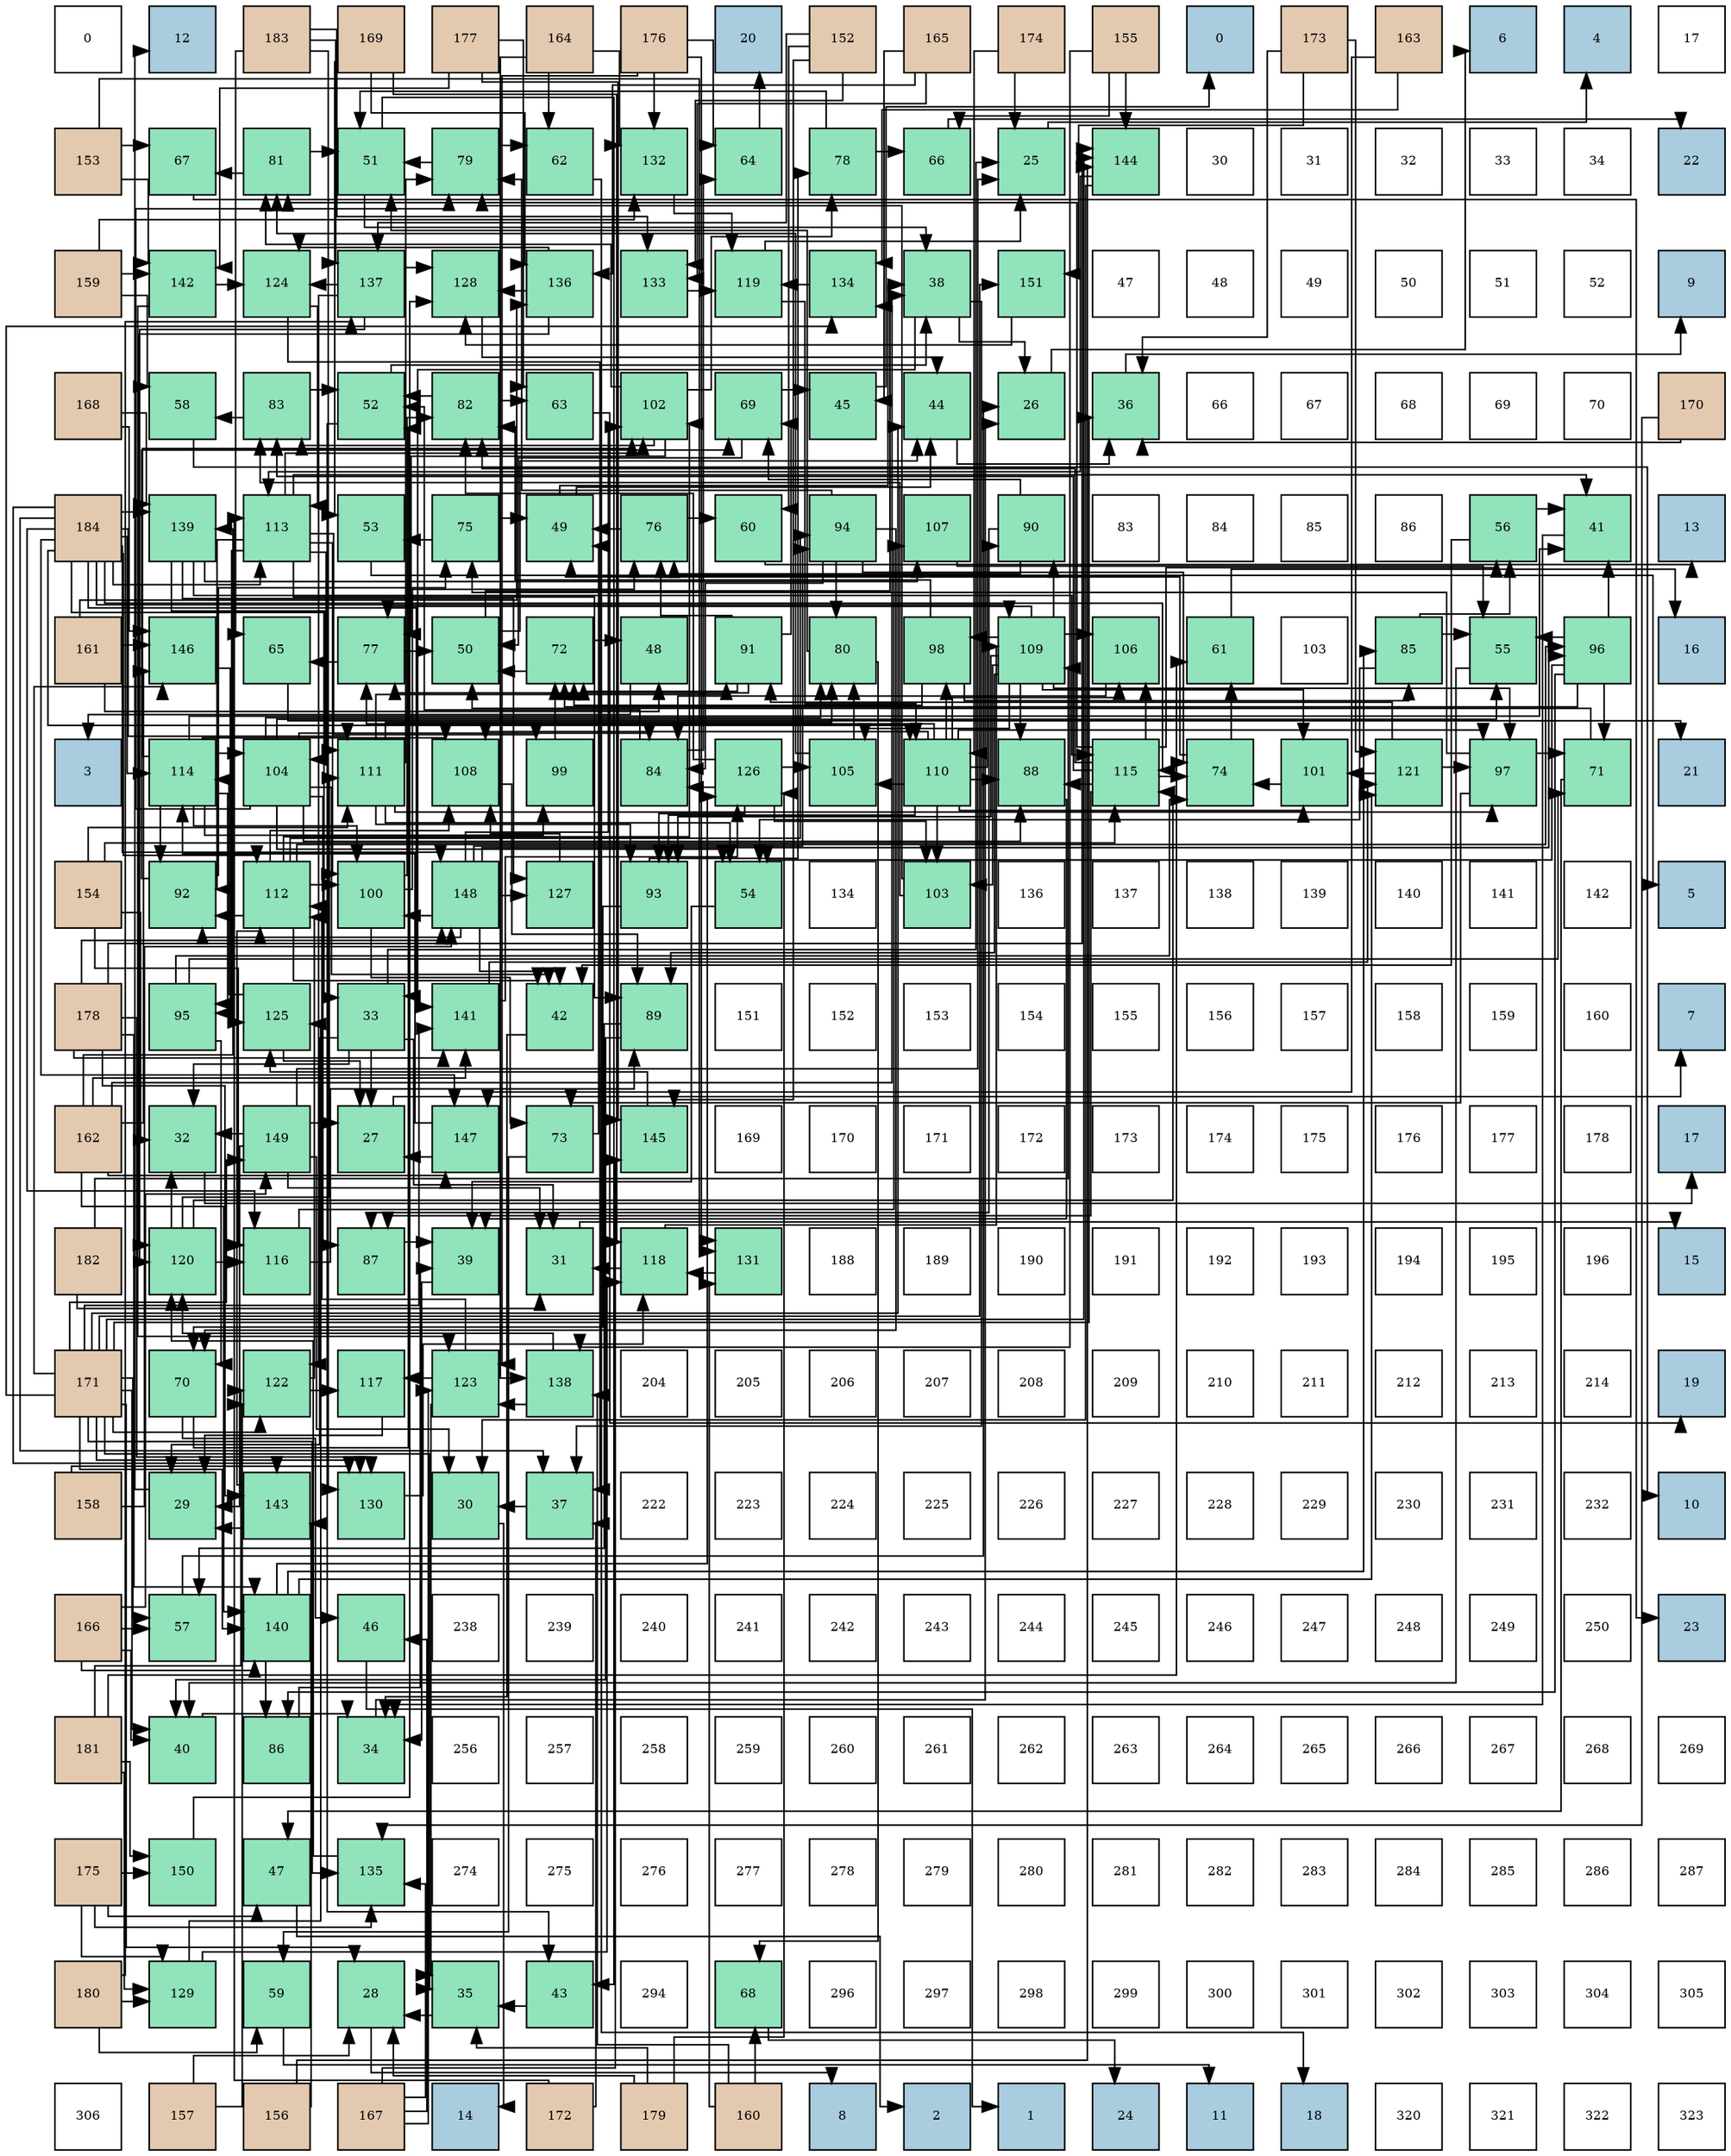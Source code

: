 digraph layout{
 rankdir=TB;
 splines=ortho;
 node [style=filled shape=square fixedsize=true width=0.6];
0[label="0", fontsize=8, fillcolor="#ffffff"];
1[label="12", fontsize=8, fillcolor="#a9ccde"];
2[label="183", fontsize=8, fillcolor="#e3c9af"];
3[label="169", fontsize=8, fillcolor="#e3c9af"];
4[label="177", fontsize=8, fillcolor="#e3c9af"];
5[label="164", fontsize=8, fillcolor="#e3c9af"];
6[label="176", fontsize=8, fillcolor="#e3c9af"];
7[label="20", fontsize=8, fillcolor="#a9ccde"];
8[label="152", fontsize=8, fillcolor="#e3c9af"];
9[label="165", fontsize=8, fillcolor="#e3c9af"];
10[label="174", fontsize=8, fillcolor="#e3c9af"];
11[label="155", fontsize=8, fillcolor="#e3c9af"];
12[label="0", fontsize=8, fillcolor="#a9ccde"];
13[label="173", fontsize=8, fillcolor="#e3c9af"];
14[label="163", fontsize=8, fillcolor="#e3c9af"];
15[label="6", fontsize=8, fillcolor="#a9ccde"];
16[label="4", fontsize=8, fillcolor="#a9ccde"];
17[label="17", fontsize=8, fillcolor="#ffffff"];
18[label="153", fontsize=8, fillcolor="#e3c9af"];
19[label="67", fontsize=8, fillcolor="#91e3bb"];
20[label="81", fontsize=8, fillcolor="#91e3bb"];
21[label="51", fontsize=8, fillcolor="#91e3bb"];
22[label="79", fontsize=8, fillcolor="#91e3bb"];
23[label="62", fontsize=8, fillcolor="#91e3bb"];
24[label="132", fontsize=8, fillcolor="#91e3bb"];
25[label="64", fontsize=8, fillcolor="#91e3bb"];
26[label="78", fontsize=8, fillcolor="#91e3bb"];
27[label="66", fontsize=8, fillcolor="#91e3bb"];
28[label="25", fontsize=8, fillcolor="#91e3bb"];
29[label="144", fontsize=8, fillcolor="#91e3bb"];
30[label="30", fontsize=8, fillcolor="#ffffff"];
31[label="31", fontsize=8, fillcolor="#ffffff"];
32[label="32", fontsize=8, fillcolor="#ffffff"];
33[label="33", fontsize=8, fillcolor="#ffffff"];
34[label="34", fontsize=8, fillcolor="#ffffff"];
35[label="22", fontsize=8, fillcolor="#a9ccde"];
36[label="159", fontsize=8, fillcolor="#e3c9af"];
37[label="142", fontsize=8, fillcolor="#91e3bb"];
38[label="124", fontsize=8, fillcolor="#91e3bb"];
39[label="137", fontsize=8, fillcolor="#91e3bb"];
40[label="128", fontsize=8, fillcolor="#91e3bb"];
41[label="136", fontsize=8, fillcolor="#91e3bb"];
42[label="133", fontsize=8, fillcolor="#91e3bb"];
43[label="119", fontsize=8, fillcolor="#91e3bb"];
44[label="134", fontsize=8, fillcolor="#91e3bb"];
45[label="38", fontsize=8, fillcolor="#91e3bb"];
46[label="151", fontsize=8, fillcolor="#91e3bb"];
47[label="47", fontsize=8, fillcolor="#ffffff"];
48[label="48", fontsize=8, fillcolor="#ffffff"];
49[label="49", fontsize=8, fillcolor="#ffffff"];
50[label="50", fontsize=8, fillcolor="#ffffff"];
51[label="51", fontsize=8, fillcolor="#ffffff"];
52[label="52", fontsize=8, fillcolor="#ffffff"];
53[label="9", fontsize=8, fillcolor="#a9ccde"];
54[label="168", fontsize=8, fillcolor="#e3c9af"];
55[label="58", fontsize=8, fillcolor="#91e3bb"];
56[label="83", fontsize=8, fillcolor="#91e3bb"];
57[label="52", fontsize=8, fillcolor="#91e3bb"];
58[label="82", fontsize=8, fillcolor="#91e3bb"];
59[label="63", fontsize=8, fillcolor="#91e3bb"];
60[label="102", fontsize=8, fillcolor="#91e3bb"];
61[label="69", fontsize=8, fillcolor="#91e3bb"];
62[label="45", fontsize=8, fillcolor="#91e3bb"];
63[label="44", fontsize=8, fillcolor="#91e3bb"];
64[label="26", fontsize=8, fillcolor="#91e3bb"];
65[label="36", fontsize=8, fillcolor="#91e3bb"];
66[label="66", fontsize=8, fillcolor="#ffffff"];
67[label="67", fontsize=8, fillcolor="#ffffff"];
68[label="68", fontsize=8, fillcolor="#ffffff"];
69[label="69", fontsize=8, fillcolor="#ffffff"];
70[label="70", fontsize=8, fillcolor="#ffffff"];
71[label="170", fontsize=8, fillcolor="#e3c9af"];
72[label="184", fontsize=8, fillcolor="#e3c9af"];
73[label="139", fontsize=8, fillcolor="#91e3bb"];
74[label="113", fontsize=8, fillcolor="#91e3bb"];
75[label="53", fontsize=8, fillcolor="#91e3bb"];
76[label="75", fontsize=8, fillcolor="#91e3bb"];
77[label="49", fontsize=8, fillcolor="#91e3bb"];
78[label="76", fontsize=8, fillcolor="#91e3bb"];
79[label="60", fontsize=8, fillcolor="#91e3bb"];
80[label="94", fontsize=8, fillcolor="#91e3bb"];
81[label="107", fontsize=8, fillcolor="#91e3bb"];
82[label="90", fontsize=8, fillcolor="#91e3bb"];
83[label="83", fontsize=8, fillcolor="#ffffff"];
84[label="84", fontsize=8, fillcolor="#ffffff"];
85[label="85", fontsize=8, fillcolor="#ffffff"];
86[label="86", fontsize=8, fillcolor="#ffffff"];
87[label="56", fontsize=8, fillcolor="#91e3bb"];
88[label="41", fontsize=8, fillcolor="#91e3bb"];
89[label="13", fontsize=8, fillcolor="#a9ccde"];
90[label="161", fontsize=8, fillcolor="#e3c9af"];
91[label="146", fontsize=8, fillcolor="#91e3bb"];
92[label="65", fontsize=8, fillcolor="#91e3bb"];
93[label="77", fontsize=8, fillcolor="#91e3bb"];
94[label="50", fontsize=8, fillcolor="#91e3bb"];
95[label="72", fontsize=8, fillcolor="#91e3bb"];
96[label="48", fontsize=8, fillcolor="#91e3bb"];
97[label="91", fontsize=8, fillcolor="#91e3bb"];
98[label="80", fontsize=8, fillcolor="#91e3bb"];
99[label="98", fontsize=8, fillcolor="#91e3bb"];
100[label="109", fontsize=8, fillcolor="#91e3bb"];
101[label="106", fontsize=8, fillcolor="#91e3bb"];
102[label="61", fontsize=8, fillcolor="#91e3bb"];
103[label="103", fontsize=8, fillcolor="#ffffff"];
104[label="85", fontsize=8, fillcolor="#91e3bb"];
105[label="55", fontsize=8, fillcolor="#91e3bb"];
106[label="96", fontsize=8, fillcolor="#91e3bb"];
107[label="16", fontsize=8, fillcolor="#a9ccde"];
108[label="3", fontsize=8, fillcolor="#a9ccde"];
109[label="114", fontsize=8, fillcolor="#91e3bb"];
110[label="104", fontsize=8, fillcolor="#91e3bb"];
111[label="111", fontsize=8, fillcolor="#91e3bb"];
112[label="108", fontsize=8, fillcolor="#91e3bb"];
113[label="99", fontsize=8, fillcolor="#91e3bb"];
114[label="84", fontsize=8, fillcolor="#91e3bb"];
115[label="126", fontsize=8, fillcolor="#91e3bb"];
116[label="105", fontsize=8, fillcolor="#91e3bb"];
117[label="110", fontsize=8, fillcolor="#91e3bb"];
118[label="88", fontsize=8, fillcolor="#91e3bb"];
119[label="115", fontsize=8, fillcolor="#91e3bb"];
120[label="74", fontsize=8, fillcolor="#91e3bb"];
121[label="101", fontsize=8, fillcolor="#91e3bb"];
122[label="121", fontsize=8, fillcolor="#91e3bb"];
123[label="97", fontsize=8, fillcolor="#91e3bb"];
124[label="71", fontsize=8, fillcolor="#91e3bb"];
125[label="21", fontsize=8, fillcolor="#a9ccde"];
126[label="154", fontsize=8, fillcolor="#e3c9af"];
127[label="92", fontsize=8, fillcolor="#91e3bb"];
128[label="112", fontsize=8, fillcolor="#91e3bb"];
129[label="100", fontsize=8, fillcolor="#91e3bb"];
130[label="148", fontsize=8, fillcolor="#91e3bb"];
131[label="127", fontsize=8, fillcolor="#91e3bb"];
132[label="93", fontsize=8, fillcolor="#91e3bb"];
133[label="54", fontsize=8, fillcolor="#91e3bb"];
134[label="134", fontsize=8, fillcolor="#ffffff"];
135[label="103", fontsize=8, fillcolor="#91e3bb"];
136[label="136", fontsize=8, fillcolor="#ffffff"];
137[label="137", fontsize=8, fillcolor="#ffffff"];
138[label="138", fontsize=8, fillcolor="#ffffff"];
139[label="139", fontsize=8, fillcolor="#ffffff"];
140[label="140", fontsize=8, fillcolor="#ffffff"];
141[label="141", fontsize=8, fillcolor="#ffffff"];
142[label="142", fontsize=8, fillcolor="#ffffff"];
143[label="5", fontsize=8, fillcolor="#a9ccde"];
144[label="178", fontsize=8, fillcolor="#e3c9af"];
145[label="95", fontsize=8, fillcolor="#91e3bb"];
146[label="125", fontsize=8, fillcolor="#91e3bb"];
147[label="33", fontsize=8, fillcolor="#91e3bb"];
148[label="141", fontsize=8, fillcolor="#91e3bb"];
149[label="42", fontsize=8, fillcolor="#91e3bb"];
150[label="89", fontsize=8, fillcolor="#91e3bb"];
151[label="151", fontsize=8, fillcolor="#ffffff"];
152[label="152", fontsize=8, fillcolor="#ffffff"];
153[label="153", fontsize=8, fillcolor="#ffffff"];
154[label="154", fontsize=8, fillcolor="#ffffff"];
155[label="155", fontsize=8, fillcolor="#ffffff"];
156[label="156", fontsize=8, fillcolor="#ffffff"];
157[label="157", fontsize=8, fillcolor="#ffffff"];
158[label="158", fontsize=8, fillcolor="#ffffff"];
159[label="159", fontsize=8, fillcolor="#ffffff"];
160[label="160", fontsize=8, fillcolor="#ffffff"];
161[label="7", fontsize=8, fillcolor="#a9ccde"];
162[label="162", fontsize=8, fillcolor="#e3c9af"];
163[label="32", fontsize=8, fillcolor="#91e3bb"];
164[label="149", fontsize=8, fillcolor="#91e3bb"];
165[label="27", fontsize=8, fillcolor="#91e3bb"];
166[label="147", fontsize=8, fillcolor="#91e3bb"];
167[label="73", fontsize=8, fillcolor="#91e3bb"];
168[label="145", fontsize=8, fillcolor="#91e3bb"];
169[label="169", fontsize=8, fillcolor="#ffffff"];
170[label="170", fontsize=8, fillcolor="#ffffff"];
171[label="171", fontsize=8, fillcolor="#ffffff"];
172[label="172", fontsize=8, fillcolor="#ffffff"];
173[label="173", fontsize=8, fillcolor="#ffffff"];
174[label="174", fontsize=8, fillcolor="#ffffff"];
175[label="175", fontsize=8, fillcolor="#ffffff"];
176[label="176", fontsize=8, fillcolor="#ffffff"];
177[label="177", fontsize=8, fillcolor="#ffffff"];
178[label="178", fontsize=8, fillcolor="#ffffff"];
179[label="17", fontsize=8, fillcolor="#a9ccde"];
180[label="182", fontsize=8, fillcolor="#e3c9af"];
181[label="120", fontsize=8, fillcolor="#91e3bb"];
182[label="116", fontsize=8, fillcolor="#91e3bb"];
183[label="87", fontsize=8, fillcolor="#91e3bb"];
184[label="39", fontsize=8, fillcolor="#91e3bb"];
185[label="31", fontsize=8, fillcolor="#91e3bb"];
186[label="118", fontsize=8, fillcolor="#91e3bb"];
187[label="131", fontsize=8, fillcolor="#91e3bb"];
188[label="188", fontsize=8, fillcolor="#ffffff"];
189[label="189", fontsize=8, fillcolor="#ffffff"];
190[label="190", fontsize=8, fillcolor="#ffffff"];
191[label="191", fontsize=8, fillcolor="#ffffff"];
192[label="192", fontsize=8, fillcolor="#ffffff"];
193[label="193", fontsize=8, fillcolor="#ffffff"];
194[label="194", fontsize=8, fillcolor="#ffffff"];
195[label="195", fontsize=8, fillcolor="#ffffff"];
196[label="196", fontsize=8, fillcolor="#ffffff"];
197[label="15", fontsize=8, fillcolor="#a9ccde"];
198[label="171", fontsize=8, fillcolor="#e3c9af"];
199[label="70", fontsize=8, fillcolor="#91e3bb"];
200[label="122", fontsize=8, fillcolor="#91e3bb"];
201[label="117", fontsize=8, fillcolor="#91e3bb"];
202[label="123", fontsize=8, fillcolor="#91e3bb"];
203[label="138", fontsize=8, fillcolor="#91e3bb"];
204[label="204", fontsize=8, fillcolor="#ffffff"];
205[label="205", fontsize=8, fillcolor="#ffffff"];
206[label="206", fontsize=8, fillcolor="#ffffff"];
207[label="207", fontsize=8, fillcolor="#ffffff"];
208[label="208", fontsize=8, fillcolor="#ffffff"];
209[label="209", fontsize=8, fillcolor="#ffffff"];
210[label="210", fontsize=8, fillcolor="#ffffff"];
211[label="211", fontsize=8, fillcolor="#ffffff"];
212[label="212", fontsize=8, fillcolor="#ffffff"];
213[label="213", fontsize=8, fillcolor="#ffffff"];
214[label="214", fontsize=8, fillcolor="#ffffff"];
215[label="19", fontsize=8, fillcolor="#a9ccde"];
216[label="158", fontsize=8, fillcolor="#e3c9af"];
217[label="29", fontsize=8, fillcolor="#91e3bb"];
218[label="143", fontsize=8, fillcolor="#91e3bb"];
219[label="130", fontsize=8, fillcolor="#91e3bb"];
220[label="30", fontsize=8, fillcolor="#91e3bb"];
221[label="37", fontsize=8, fillcolor="#91e3bb"];
222[label="222", fontsize=8, fillcolor="#ffffff"];
223[label="223", fontsize=8, fillcolor="#ffffff"];
224[label="224", fontsize=8, fillcolor="#ffffff"];
225[label="225", fontsize=8, fillcolor="#ffffff"];
226[label="226", fontsize=8, fillcolor="#ffffff"];
227[label="227", fontsize=8, fillcolor="#ffffff"];
228[label="228", fontsize=8, fillcolor="#ffffff"];
229[label="229", fontsize=8, fillcolor="#ffffff"];
230[label="230", fontsize=8, fillcolor="#ffffff"];
231[label="231", fontsize=8, fillcolor="#ffffff"];
232[label="232", fontsize=8, fillcolor="#ffffff"];
233[label="10", fontsize=8, fillcolor="#a9ccde"];
234[label="166", fontsize=8, fillcolor="#e3c9af"];
235[label="57", fontsize=8, fillcolor="#91e3bb"];
236[label="140", fontsize=8, fillcolor="#91e3bb"];
237[label="46", fontsize=8, fillcolor="#91e3bb"];
238[label="238", fontsize=8, fillcolor="#ffffff"];
239[label="239", fontsize=8, fillcolor="#ffffff"];
240[label="240", fontsize=8, fillcolor="#ffffff"];
241[label="241", fontsize=8, fillcolor="#ffffff"];
242[label="242", fontsize=8, fillcolor="#ffffff"];
243[label="243", fontsize=8, fillcolor="#ffffff"];
244[label="244", fontsize=8, fillcolor="#ffffff"];
245[label="245", fontsize=8, fillcolor="#ffffff"];
246[label="246", fontsize=8, fillcolor="#ffffff"];
247[label="247", fontsize=8, fillcolor="#ffffff"];
248[label="248", fontsize=8, fillcolor="#ffffff"];
249[label="249", fontsize=8, fillcolor="#ffffff"];
250[label="250", fontsize=8, fillcolor="#ffffff"];
251[label="23", fontsize=8, fillcolor="#a9ccde"];
252[label="181", fontsize=8, fillcolor="#e3c9af"];
253[label="40", fontsize=8, fillcolor="#91e3bb"];
254[label="86", fontsize=8, fillcolor="#91e3bb"];
255[label="34", fontsize=8, fillcolor="#91e3bb"];
256[label="256", fontsize=8, fillcolor="#ffffff"];
257[label="257", fontsize=8, fillcolor="#ffffff"];
258[label="258", fontsize=8, fillcolor="#ffffff"];
259[label="259", fontsize=8, fillcolor="#ffffff"];
260[label="260", fontsize=8, fillcolor="#ffffff"];
261[label="261", fontsize=8, fillcolor="#ffffff"];
262[label="262", fontsize=8, fillcolor="#ffffff"];
263[label="263", fontsize=8, fillcolor="#ffffff"];
264[label="264", fontsize=8, fillcolor="#ffffff"];
265[label="265", fontsize=8, fillcolor="#ffffff"];
266[label="266", fontsize=8, fillcolor="#ffffff"];
267[label="267", fontsize=8, fillcolor="#ffffff"];
268[label="268", fontsize=8, fillcolor="#ffffff"];
269[label="269", fontsize=8, fillcolor="#ffffff"];
270[label="175", fontsize=8, fillcolor="#e3c9af"];
271[label="150", fontsize=8, fillcolor="#91e3bb"];
272[label="47", fontsize=8, fillcolor="#91e3bb"];
273[label="135", fontsize=8, fillcolor="#91e3bb"];
274[label="274", fontsize=8, fillcolor="#ffffff"];
275[label="275", fontsize=8, fillcolor="#ffffff"];
276[label="276", fontsize=8, fillcolor="#ffffff"];
277[label="277", fontsize=8, fillcolor="#ffffff"];
278[label="278", fontsize=8, fillcolor="#ffffff"];
279[label="279", fontsize=8, fillcolor="#ffffff"];
280[label="280", fontsize=8, fillcolor="#ffffff"];
281[label="281", fontsize=8, fillcolor="#ffffff"];
282[label="282", fontsize=8, fillcolor="#ffffff"];
283[label="283", fontsize=8, fillcolor="#ffffff"];
284[label="284", fontsize=8, fillcolor="#ffffff"];
285[label="285", fontsize=8, fillcolor="#ffffff"];
286[label="286", fontsize=8, fillcolor="#ffffff"];
287[label="287", fontsize=8, fillcolor="#ffffff"];
288[label="180", fontsize=8, fillcolor="#e3c9af"];
289[label="129", fontsize=8, fillcolor="#91e3bb"];
290[label="59", fontsize=8, fillcolor="#91e3bb"];
291[label="28", fontsize=8, fillcolor="#91e3bb"];
292[label="35", fontsize=8, fillcolor="#91e3bb"];
293[label="43", fontsize=8, fillcolor="#91e3bb"];
294[label="294", fontsize=8, fillcolor="#ffffff"];
295[label="68", fontsize=8, fillcolor="#91e3bb"];
296[label="296", fontsize=8, fillcolor="#ffffff"];
297[label="297", fontsize=8, fillcolor="#ffffff"];
298[label="298", fontsize=8, fillcolor="#ffffff"];
299[label="299", fontsize=8, fillcolor="#ffffff"];
300[label="300", fontsize=8, fillcolor="#ffffff"];
301[label="301", fontsize=8, fillcolor="#ffffff"];
302[label="302", fontsize=8, fillcolor="#ffffff"];
303[label="303", fontsize=8, fillcolor="#ffffff"];
304[label="304", fontsize=8, fillcolor="#ffffff"];
305[label="305", fontsize=8, fillcolor="#ffffff"];
306[label="306", fontsize=8, fillcolor="#ffffff"];
307[label="157", fontsize=8, fillcolor="#e3c9af"];
308[label="156", fontsize=8, fillcolor="#e3c9af"];
309[label="167", fontsize=8, fillcolor="#e3c9af"];
310[label="14", fontsize=8, fillcolor="#a9ccde"];
311[label="172", fontsize=8, fillcolor="#e3c9af"];
312[label="179", fontsize=8, fillcolor="#e3c9af"];
313[label="160", fontsize=8, fillcolor="#e3c9af"];
314[label="8", fontsize=8, fillcolor="#a9ccde"];
315[label="2", fontsize=8, fillcolor="#a9ccde"];
316[label="1", fontsize=8, fillcolor="#a9ccde"];
317[label="24", fontsize=8, fillcolor="#a9ccde"];
318[label="11", fontsize=8, fillcolor="#a9ccde"];
319[label="18", fontsize=8, fillcolor="#a9ccde"];
320[label="320", fontsize=8, fillcolor="#ffffff"];
321[label="321", fontsize=8, fillcolor="#ffffff"];
322[label="322", fontsize=8, fillcolor="#ffffff"];
323[label="323", fontsize=8, fillcolor="#ffffff"];
edge [constraint=false, style=vis];28 -> 16;
64 -> 15;
165 -> 161;
291 -> 314;
217 -> 1;
220 -> 310;
185 -> 197;
163 -> 179;
147 -> 28;
147 -> 165;
147 -> 217;
147 -> 185;
147 -> 163;
255 -> 64;
292 -> 291;
65 -> 53;
221 -> 220;
45 -> 64;
45 -> 147;
45 -> 221;
184 -> 255;
253 -> 255;
88 -> 255;
149 -> 255;
293 -> 292;
63 -> 65;
62 -> 12;
237 -> 316;
272 -> 315;
96 -> 108;
77 -> 45;
77 -> 63;
94 -> 45;
94 -> 63;
21 -> 45;
21 -> 293;
57 -> 45;
57 -> 293;
75 -> 143;
133 -> 184;
105 -> 253;
87 -> 88;
87 -> 149;
235 -> 64;
55 -> 233;
290 -> 318;
79 -> 89;
102 -> 107;
23 -> 319;
59 -> 215;
25 -> 7;
92 -> 125;
27 -> 35;
19 -> 251;
295 -> 317;
61 -> 62;
61 -> 94;
199 -> 237;
199 -> 57;
124 -> 272;
124 -> 94;
95 -> 96;
95 -> 94;
167 -> 77;
167 -> 290;
120 -> 77;
120 -> 102;
76 -> 77;
76 -> 75;
78 -> 77;
78 -> 79;
93 -> 94;
93 -> 92;
26 -> 21;
26 -> 27;
22 -> 21;
22 -> 23;
98 -> 21;
98 -> 295;
20 -> 21;
20 -> 19;
58 -> 57;
58 -> 59;
56 -> 57;
56 -> 55;
114 -> 57;
114 -> 25;
104 -> 133;
104 -> 105;
104 -> 87;
254 -> 184;
183 -> 184;
118 -> 184;
150 -> 253;
150 -> 235;
82 -> 61;
82 -> 78;
82 -> 183;
97 -> 61;
97 -> 95;
97 -> 78;
97 -> 93;
127 -> 61;
127 -> 76;
132 -> 199;
132 -> 26;
80 -> 199;
80 -> 120;
80 -> 22;
80 -> 98;
80 -> 114;
145 -> 199;
145 -> 124;
145 -> 120;
106 -> 88;
106 -> 133;
106 -> 105;
106 -> 124;
106 -> 95;
106 -> 254;
123 -> 124;
123 -> 167;
123 -> 76;
99 -> 95;
99 -> 58;
99 -> 104;
113 -> 95;
129 -> 167;
129 -> 78;
129 -> 58;
121 -> 120;
60 -> 93;
60 -> 26;
60 -> 20;
60 -> 56;
135 -> 22;
135 -> 56;
110 -> 149;
110 -> 133;
110 -> 105;
110 -> 22;
110 -> 98;
110 -> 114;
110 -> 183;
110 -> 118;
116 -> 98;
116 -> 20;
101 -> 114;
81 -> 105;
112 -> 150;
100 -> 93;
100 -> 118;
100 -> 150;
100 -> 82;
100 -> 132;
100 -> 123;
100 -> 99;
100 -> 121;
100 -> 135;
100 -> 116;
100 -> 101;
117 -> 93;
117 -> 118;
117 -> 82;
117 -> 132;
117 -> 123;
117 -> 99;
117 -> 121;
117 -> 135;
117 -> 116;
117 -> 101;
117 -> 112;
111 -> 133;
111 -> 22;
111 -> 98;
111 -> 97;
111 -> 132;
111 -> 123;
128 -> 149;
128 -> 127;
128 -> 80;
128 -> 106;
128 -> 129;
128 -> 60;
128 -> 112;
74 -> 88;
74 -> 150;
74 -> 127;
74 -> 145;
74 -> 113;
74 -> 129;
74 -> 60;
74 -> 110;
109 -> 88;
109 -> 127;
109 -> 145;
109 -> 113;
109 -> 129;
109 -> 60;
109 -> 110;
109 -> 112;
119 -> 87;
119 -> 120;
119 -> 20;
119 -> 58;
119 -> 56;
119 -> 183;
119 -> 118;
119 -> 101;
182 -> 150;
182 -> 81;
201 -> 217;
186 -> 185;
186 -> 100;
43 -> 28;
43 -> 117;
181 -> 163;
181 -> 111;
181 -> 119;
181 -> 182;
122 -> 97;
122 -> 123;
122 -> 121;
200 -> 128;
200 -> 201;
202 -> 292;
202 -> 128;
202 -> 201;
38 -> 221;
38 -> 74;
146 -> 165;
146 -> 109;
115 -> 58;
115 -> 114;
115 -> 132;
115 -> 135;
115 -> 116;
131 -> 112;
40 -> 63;
289 -> 186;
289 -> 146;
219 -> 186;
187 -> 186;
24 -> 43;
42 -> 43;
44 -> 43;
273 -> 181;
41 -> 181;
41 -> 38;
41 -> 40;
39 -> 181;
39 -> 200;
39 -> 38;
39 -> 40;
203 -> 181;
203 -> 202;
73 -> 81;
73 -> 111;
73 -> 119;
73 -> 131;
236 -> 104;
236 -> 254;
236 -> 122;
236 -> 115;
148 -> 122;
148 -> 115;
37 -> 202;
37 -> 38;
218 -> 217;
218 -> 128;
29 -> 220;
29 -> 74;
168 -> 146;
91 -> 146;
166 -> 165;
166 -> 109;
130 -> 149;
130 -> 127;
130 -> 80;
130 -> 106;
130 -> 129;
130 -> 60;
130 -> 131;
164 -> 28;
164 -> 165;
164 -> 217;
164 -> 220;
164 -> 185;
164 -> 163;
271 -> 40;
46 -> 40;
8 -> 79;
8 -> 42;
8 -> 39;
8 -> 168;
18 -> 19;
18 -> 187;
18 -> 37;
126 -> 163;
126 -> 111;
126 -> 119;
126 -> 182;
11 -> 27;
11 -> 203;
11 -> 29;
308 -> 218;
308 -> 29;
307 -> 291;
307 -> 200;
216 -> 219;
216 -> 130;
36 -> 55;
36 -> 24;
36 -> 37;
313 -> 295;
313 -> 187;
313 -> 203;
90 -> 96;
90 -> 41;
90 -> 91;
162 -> 44;
162 -> 73;
162 -> 236;
162 -> 148;
162 -> 91;
162 -> 166;
14 -> 44;
14 -> 166;
5 -> 23;
5 -> 24;
5 -> 203;
9 -> 62;
9 -> 42;
9 -> 41;
234 -> 253;
234 -> 235;
234 -> 236;
234 -> 164;
309 -> 237;
309 -> 202;
309 -> 273;
309 -> 168;
54 -> 73;
54 -> 91;
3 -> 75;
3 -> 186;
3 -> 41;
71 -> 65;
71 -> 273;
198 -> 291;
198 -> 292;
198 -> 65;
198 -> 253;
198 -> 63;
198 -> 235;
198 -> 200;
198 -> 219;
198 -> 44;
198 -> 273;
198 -> 236;
198 -> 148;
198 -> 29;
198 -> 91;
198 -> 164;
198 -> 46;
311 -> 221;
311 -> 74;
13 -> 65;
13 -> 122;
13 -> 46;
10 -> 28;
10 -> 117;
270 -> 272;
270 -> 289;
270 -> 273;
270 -> 271;
6 -> 25;
6 -> 202;
6 -> 187;
6 -> 24;
4 -> 59;
4 -> 37;
4 -> 168;
144 -> 219;
144 -> 236;
144 -> 148;
144 -> 218;
144 -> 29;
144 -> 130;
312 -> 291;
312 -> 292;
312 -> 115;
288 -> 290;
288 -> 289;
288 -> 39;
252 -> 102;
252 -> 200;
252 -> 289;
252 -> 271;
180 -> 185;
180 -> 100;
2 -> 92;
2 -> 219;
2 -> 42;
2 -> 39;
72 -> 147;
72 -> 221;
72 -> 100;
72 -> 117;
72 -> 111;
72 -> 128;
72 -> 74;
72 -> 109;
72 -> 119;
72 -> 182;
72 -> 73;
72 -> 148;
72 -> 218;
72 -> 166;
72 -> 130;
edge [constraint=true, style=invis];
0 -> 18 -> 36 -> 54 -> 72 -> 90 -> 108 -> 126 -> 144 -> 162 -> 180 -> 198 -> 216 -> 234 -> 252 -> 270 -> 288 -> 306;
1 -> 19 -> 37 -> 55 -> 73 -> 91 -> 109 -> 127 -> 145 -> 163 -> 181 -> 199 -> 217 -> 235 -> 253 -> 271 -> 289 -> 307;
2 -> 20 -> 38 -> 56 -> 74 -> 92 -> 110 -> 128 -> 146 -> 164 -> 182 -> 200 -> 218 -> 236 -> 254 -> 272 -> 290 -> 308;
3 -> 21 -> 39 -> 57 -> 75 -> 93 -> 111 -> 129 -> 147 -> 165 -> 183 -> 201 -> 219 -> 237 -> 255 -> 273 -> 291 -> 309;
4 -> 22 -> 40 -> 58 -> 76 -> 94 -> 112 -> 130 -> 148 -> 166 -> 184 -> 202 -> 220 -> 238 -> 256 -> 274 -> 292 -> 310;
5 -> 23 -> 41 -> 59 -> 77 -> 95 -> 113 -> 131 -> 149 -> 167 -> 185 -> 203 -> 221 -> 239 -> 257 -> 275 -> 293 -> 311;
6 -> 24 -> 42 -> 60 -> 78 -> 96 -> 114 -> 132 -> 150 -> 168 -> 186 -> 204 -> 222 -> 240 -> 258 -> 276 -> 294 -> 312;
7 -> 25 -> 43 -> 61 -> 79 -> 97 -> 115 -> 133 -> 151 -> 169 -> 187 -> 205 -> 223 -> 241 -> 259 -> 277 -> 295 -> 313;
8 -> 26 -> 44 -> 62 -> 80 -> 98 -> 116 -> 134 -> 152 -> 170 -> 188 -> 206 -> 224 -> 242 -> 260 -> 278 -> 296 -> 314;
9 -> 27 -> 45 -> 63 -> 81 -> 99 -> 117 -> 135 -> 153 -> 171 -> 189 -> 207 -> 225 -> 243 -> 261 -> 279 -> 297 -> 315;
10 -> 28 -> 46 -> 64 -> 82 -> 100 -> 118 -> 136 -> 154 -> 172 -> 190 -> 208 -> 226 -> 244 -> 262 -> 280 -> 298 -> 316;
11 -> 29 -> 47 -> 65 -> 83 -> 101 -> 119 -> 137 -> 155 -> 173 -> 191 -> 209 -> 227 -> 245 -> 263 -> 281 -> 299 -> 317;
12 -> 30 -> 48 -> 66 -> 84 -> 102 -> 120 -> 138 -> 156 -> 174 -> 192 -> 210 -> 228 -> 246 -> 264 -> 282 -> 300 -> 318;
13 -> 31 -> 49 -> 67 -> 85 -> 103 -> 121 -> 139 -> 157 -> 175 -> 193 -> 211 -> 229 -> 247 -> 265 -> 283 -> 301 -> 319;
14 -> 32 -> 50 -> 68 -> 86 -> 104 -> 122 -> 140 -> 158 -> 176 -> 194 -> 212 -> 230 -> 248 -> 266 -> 284 -> 302 -> 320;
15 -> 33 -> 51 -> 69 -> 87 -> 105 -> 123 -> 141 -> 159 -> 177 -> 195 -> 213 -> 231 -> 249 -> 267 -> 285 -> 303 -> 321;
16 -> 34 -> 52 -> 70 -> 88 -> 106 -> 124 -> 142 -> 160 -> 178 -> 196 -> 214 -> 232 -> 250 -> 268 -> 286 -> 304 -> 322;
17 -> 35 -> 53 -> 71 -> 89 -> 107 -> 125 -> 143 -> 161 -> 179 -> 197 -> 215 -> 233 -> 251 -> 269 -> 287 -> 305 -> 323;
rank = same {0 -> 1 -> 2 -> 3 -> 4 -> 5 -> 6 -> 7 -> 8 -> 9 -> 10 -> 11 -> 12 -> 13 -> 14 -> 15 -> 16 -> 17};
rank = same {18 -> 19 -> 20 -> 21 -> 22 -> 23 -> 24 -> 25 -> 26 -> 27 -> 28 -> 29 -> 30 -> 31 -> 32 -> 33 -> 34 -> 35};
rank = same {36 -> 37 -> 38 -> 39 -> 40 -> 41 -> 42 -> 43 -> 44 -> 45 -> 46 -> 47 -> 48 -> 49 -> 50 -> 51 -> 52 -> 53};
rank = same {54 -> 55 -> 56 -> 57 -> 58 -> 59 -> 60 -> 61 -> 62 -> 63 -> 64 -> 65 -> 66 -> 67 -> 68 -> 69 -> 70 -> 71};
rank = same {72 -> 73 -> 74 -> 75 -> 76 -> 77 -> 78 -> 79 -> 80 -> 81 -> 82 -> 83 -> 84 -> 85 -> 86 -> 87 -> 88 -> 89};
rank = same {90 -> 91 -> 92 -> 93 -> 94 -> 95 -> 96 -> 97 -> 98 -> 99 -> 100 -> 101 -> 102 -> 103 -> 104 -> 105 -> 106 -> 107};
rank = same {108 -> 109 -> 110 -> 111 -> 112 -> 113 -> 114 -> 115 -> 116 -> 117 -> 118 -> 119 -> 120 -> 121 -> 122 -> 123 -> 124 -> 125};
rank = same {126 -> 127 -> 128 -> 129 -> 130 -> 131 -> 132 -> 133 -> 134 -> 135 -> 136 -> 137 -> 138 -> 139 -> 140 -> 141 -> 142 -> 143};
rank = same {144 -> 145 -> 146 -> 147 -> 148 -> 149 -> 150 -> 151 -> 152 -> 153 -> 154 -> 155 -> 156 -> 157 -> 158 -> 159 -> 160 -> 161};
rank = same {162 -> 163 -> 164 -> 165 -> 166 -> 167 -> 168 -> 169 -> 170 -> 171 -> 172 -> 173 -> 174 -> 175 -> 176 -> 177 -> 178 -> 179};
rank = same {180 -> 181 -> 182 -> 183 -> 184 -> 185 -> 186 -> 187 -> 188 -> 189 -> 190 -> 191 -> 192 -> 193 -> 194 -> 195 -> 196 -> 197};
rank = same {198 -> 199 -> 200 -> 201 -> 202 -> 203 -> 204 -> 205 -> 206 -> 207 -> 208 -> 209 -> 210 -> 211 -> 212 -> 213 -> 214 -> 215};
rank = same {216 -> 217 -> 218 -> 219 -> 220 -> 221 -> 222 -> 223 -> 224 -> 225 -> 226 -> 227 -> 228 -> 229 -> 230 -> 231 -> 232 -> 233};
rank = same {234 -> 235 -> 236 -> 237 -> 238 -> 239 -> 240 -> 241 -> 242 -> 243 -> 244 -> 245 -> 246 -> 247 -> 248 -> 249 -> 250 -> 251};
rank = same {252 -> 253 -> 254 -> 255 -> 256 -> 257 -> 258 -> 259 -> 260 -> 261 -> 262 -> 263 -> 264 -> 265 -> 266 -> 267 -> 268 -> 269};
rank = same {270 -> 271 -> 272 -> 273 -> 274 -> 275 -> 276 -> 277 -> 278 -> 279 -> 280 -> 281 -> 282 -> 283 -> 284 -> 285 -> 286 -> 287};
rank = same {288 -> 289 -> 290 -> 291 -> 292 -> 293 -> 294 -> 295 -> 296 -> 297 -> 298 -> 299 -> 300 -> 301 -> 302 -> 303 -> 304 -> 305};
rank = same {306 -> 307 -> 308 -> 309 -> 310 -> 311 -> 312 -> 313 -> 314 -> 315 -> 316 -> 317 -> 318 -> 319 -> 320 -> 321 -> 322 -> 323};
}